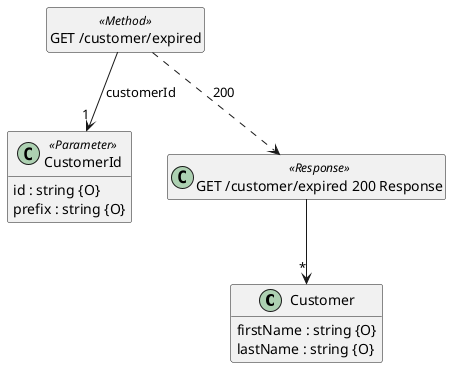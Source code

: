 @startuml
hide <<Method>> circle
hide empty methods
hide empty fields
set namespaceSeparator none

class "Customer" {
  firstName : string {O}
  lastName : string {O}
}

class "CustomerId" <<Parameter>> {
  id : string {O}
  prefix : string {O}
}

class "GET /customer/expired" <<Method>> {
}

class "GET /customer/expired 200 Response" <<Response>> {
}

"GET /customer/expired 200 Response" --> "*" "Customer"

"GET /customer/expired" ..> "GET /customer/expired 200 Response": 200

"GET /customer/expired" --> "1" "CustomerId" : "customerId"

@enduml